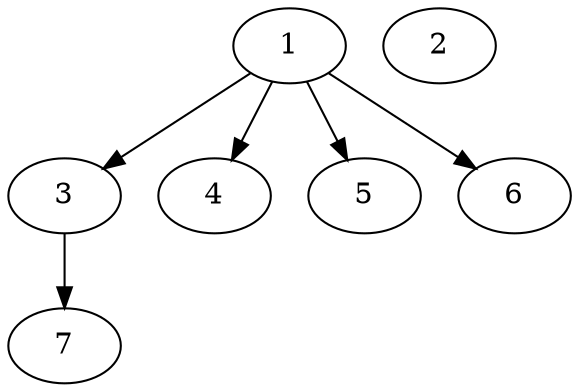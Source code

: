 // DAG automatically generated by daggen at Fri May 24 12:57:58 2024
// daggen-master/daggen -n 7 --fat 0.5 --density 0.5 --regular 0.5 --jump 2 --minalpha 20 --maxalpha 50 --dot -o dags_dot_7/sim_7.dot 
digraph G {
  1 [size="286135006742", alpha="35.00"]
  1 -> 3 [size ="209715200"]
  1 -> 4 [size ="209715200"]
  1 -> 5 [size ="209715200"]
  1 -> 6 [size ="209715200"]
  2 [size="19058715545", alpha="34.13"]
  3 [size="606823477", alpha="29.76"]
  3 -> 7 [size ="33554432"]
  4 [size="8663072109", alpha="36.42"]
  5 [size="1073741824000", alpha="43.40"]
  6 [size="4607294254", alpha="35.49"]
  7 [size="50847495131", alpha="34.53"]
}
